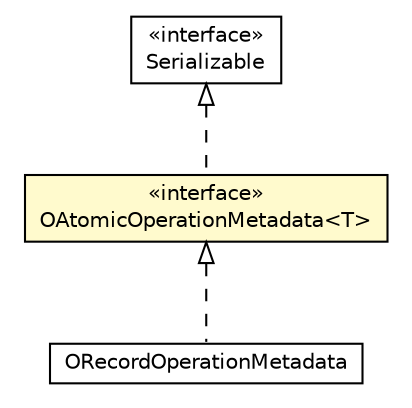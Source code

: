 #!/usr/local/bin/dot
#
# Class diagram 
# Generated by UMLGraph version R5_6-24-gf6e263 (http://www.umlgraph.org/)
#

digraph G {
	edge [fontname="Helvetica",fontsize=10,labelfontname="Helvetica",labelfontsize=10];
	node [fontname="Helvetica",fontsize=10,shape=plaintext];
	nodesep=0.25;
	ranksep=0.5;
	// com.orientechnologies.orient.core.storage.impl.local.paginated.ORecordOperationMetadata
	c643282 [label=<<table title="com.orientechnologies.orient.core.storage.impl.local.paginated.ORecordOperationMetadata" border="0" cellborder="1" cellspacing="0" cellpadding="2" port="p" href="../ORecordOperationMetadata.html">
		<tr><td><table border="0" cellspacing="0" cellpadding="1">
<tr><td align="center" balign="center"> ORecordOperationMetadata </td></tr>
		</table></td></tr>
		</table>>, URL="../ORecordOperationMetadata.html", fontname="Helvetica", fontcolor="black", fontsize=10.0];
	// com.orientechnologies.orient.core.storage.impl.local.paginated.atomicoperations.OAtomicOperationMetadata<T>
	c643291 [label=<<table title="com.orientechnologies.orient.core.storage.impl.local.paginated.atomicoperations.OAtomicOperationMetadata" border="0" cellborder="1" cellspacing="0" cellpadding="2" port="p" bgcolor="lemonChiffon" href="./OAtomicOperationMetadata.html">
		<tr><td><table border="0" cellspacing="0" cellpadding="1">
<tr><td align="center" balign="center"> &#171;interface&#187; </td></tr>
<tr><td align="center" balign="center"> OAtomicOperationMetadata&lt;T&gt; </td></tr>
		</table></td></tr>
		</table>>, URL="./OAtomicOperationMetadata.html", fontname="Helvetica", fontcolor="black", fontsize=10.0];
	//com.orientechnologies.orient.core.storage.impl.local.paginated.ORecordOperationMetadata implements com.orientechnologies.orient.core.storage.impl.local.paginated.atomicoperations.OAtomicOperationMetadata<T>
	c643291:p -> c643282:p [dir=back,arrowtail=empty,style=dashed];
	//com.orientechnologies.orient.core.storage.impl.local.paginated.atomicoperations.OAtomicOperationMetadata<T> implements java.io.Serializable
	c644259:p -> c643291:p [dir=back,arrowtail=empty,style=dashed];
	// java.io.Serializable
	c644259 [label=<<table title="java.io.Serializable" border="0" cellborder="1" cellspacing="0" cellpadding="2" port="p" href="http://java.sun.com/j2se/1.4.2/docs/api/java/io/Serializable.html">
		<tr><td><table border="0" cellspacing="0" cellpadding="1">
<tr><td align="center" balign="center"> &#171;interface&#187; </td></tr>
<tr><td align="center" balign="center"> Serializable </td></tr>
		</table></td></tr>
		</table>>, URL="http://java.sun.com/j2se/1.4.2/docs/api/java/io/Serializable.html", fontname="Helvetica", fontcolor="black", fontsize=10.0];
}

